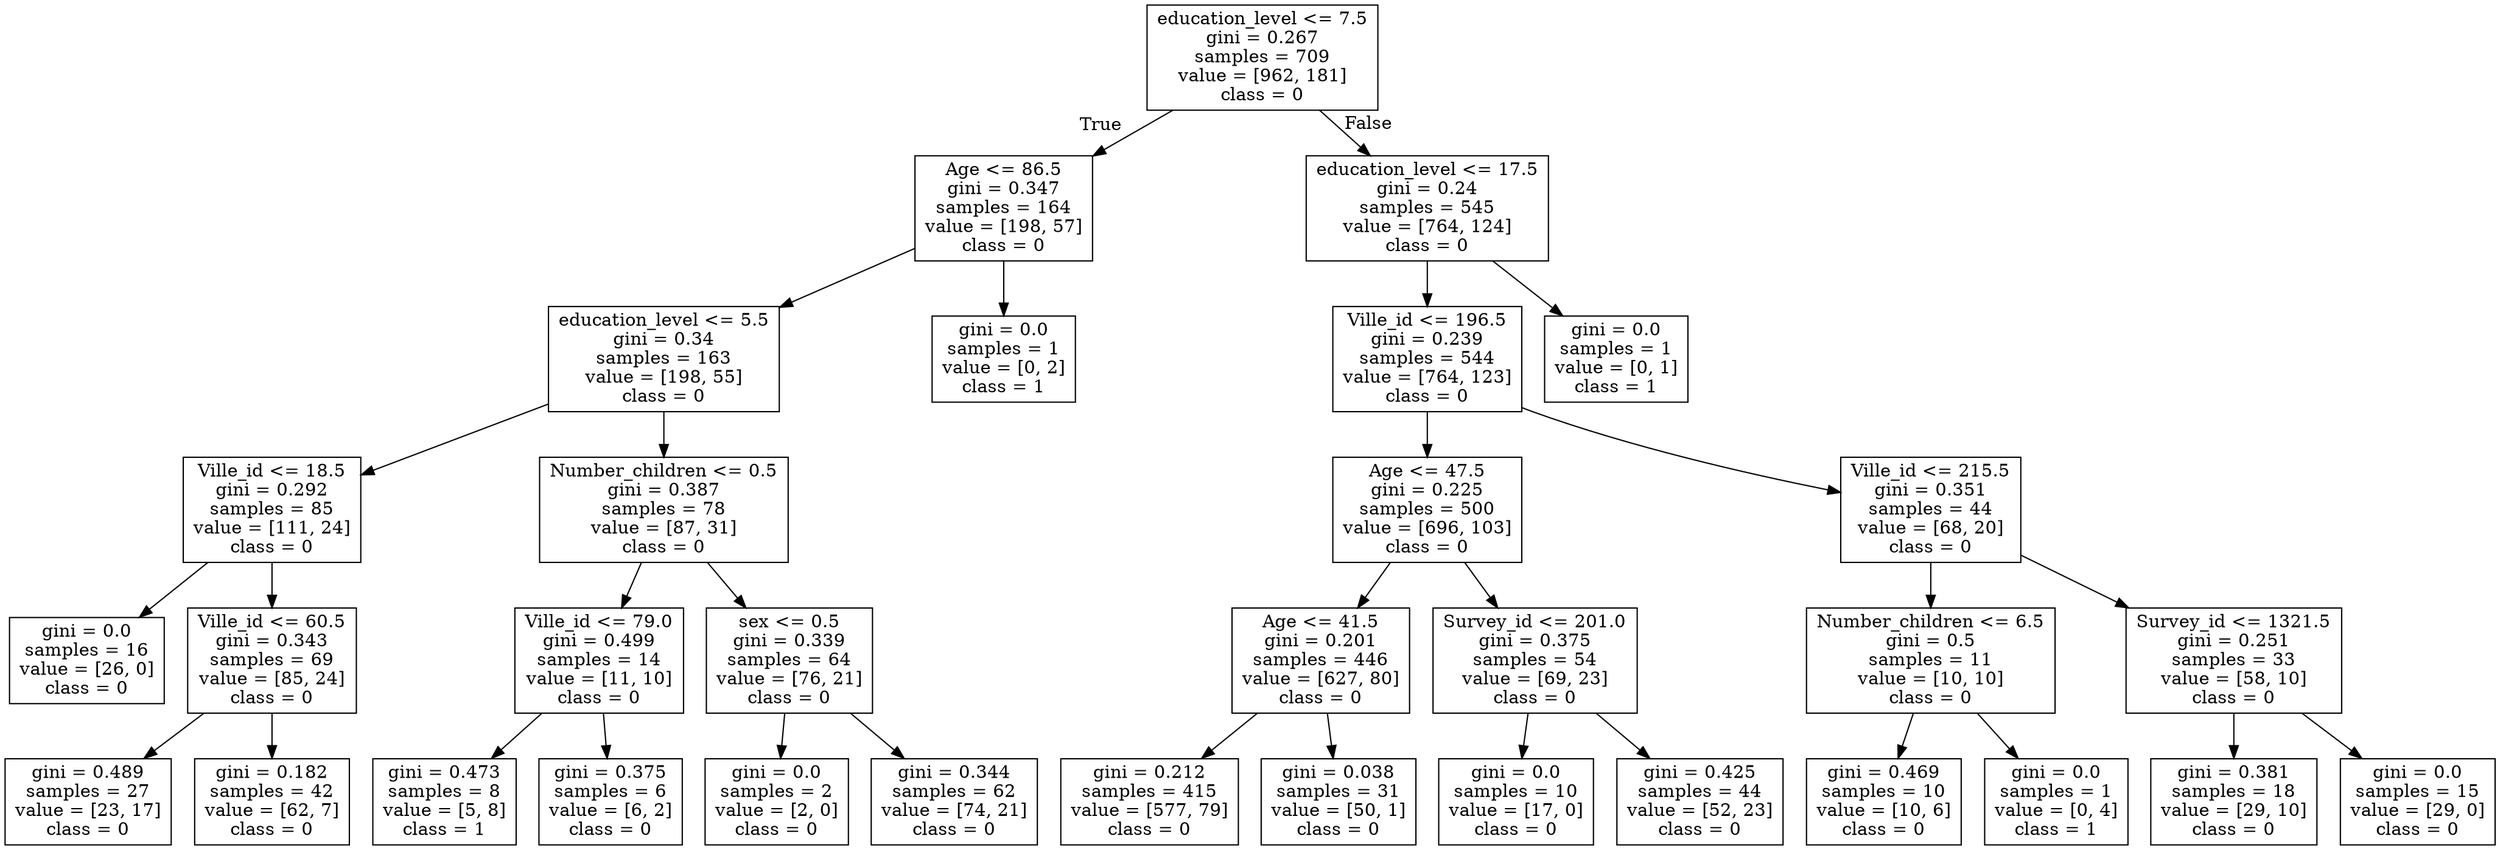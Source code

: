 digraph Tree {
node [shape=box] ;
0 [label="education_level <= 7.5\ngini = 0.267\nsamples = 709\nvalue = [962, 181]\nclass = 0"] ;
1 [label="Age <= 86.5\ngini = 0.347\nsamples = 164\nvalue = [198, 57]\nclass = 0"] ;
0 -> 1 [labeldistance=2.5, labelangle=45, headlabel="True"] ;
2 [label="education_level <= 5.5\ngini = 0.34\nsamples = 163\nvalue = [198, 55]\nclass = 0"] ;
1 -> 2 ;
3 [label="Ville_id <= 18.5\ngini = 0.292\nsamples = 85\nvalue = [111, 24]\nclass = 0"] ;
2 -> 3 ;
4 [label="gini = 0.0\nsamples = 16\nvalue = [26, 0]\nclass = 0"] ;
3 -> 4 ;
5 [label="Ville_id <= 60.5\ngini = 0.343\nsamples = 69\nvalue = [85, 24]\nclass = 0"] ;
3 -> 5 ;
6 [label="gini = 0.489\nsamples = 27\nvalue = [23, 17]\nclass = 0"] ;
5 -> 6 ;
7 [label="gini = 0.182\nsamples = 42\nvalue = [62, 7]\nclass = 0"] ;
5 -> 7 ;
8 [label="Number_children <= 0.5\ngini = 0.387\nsamples = 78\nvalue = [87, 31]\nclass = 0"] ;
2 -> 8 ;
9 [label="Ville_id <= 79.0\ngini = 0.499\nsamples = 14\nvalue = [11, 10]\nclass = 0"] ;
8 -> 9 ;
10 [label="gini = 0.473\nsamples = 8\nvalue = [5, 8]\nclass = 1"] ;
9 -> 10 ;
11 [label="gini = 0.375\nsamples = 6\nvalue = [6, 2]\nclass = 0"] ;
9 -> 11 ;
12 [label="sex <= 0.5\ngini = 0.339\nsamples = 64\nvalue = [76, 21]\nclass = 0"] ;
8 -> 12 ;
13 [label="gini = 0.0\nsamples = 2\nvalue = [2, 0]\nclass = 0"] ;
12 -> 13 ;
14 [label="gini = 0.344\nsamples = 62\nvalue = [74, 21]\nclass = 0"] ;
12 -> 14 ;
15 [label="gini = 0.0\nsamples = 1\nvalue = [0, 2]\nclass = 1"] ;
1 -> 15 ;
16 [label="education_level <= 17.5\ngini = 0.24\nsamples = 545\nvalue = [764, 124]\nclass = 0"] ;
0 -> 16 [labeldistance=2.5, labelangle=-45, headlabel="False"] ;
17 [label="Ville_id <= 196.5\ngini = 0.239\nsamples = 544\nvalue = [764, 123]\nclass = 0"] ;
16 -> 17 ;
18 [label="Age <= 47.5\ngini = 0.225\nsamples = 500\nvalue = [696, 103]\nclass = 0"] ;
17 -> 18 ;
19 [label="Age <= 41.5\ngini = 0.201\nsamples = 446\nvalue = [627, 80]\nclass = 0"] ;
18 -> 19 ;
20 [label="gini = 0.212\nsamples = 415\nvalue = [577, 79]\nclass = 0"] ;
19 -> 20 ;
21 [label="gini = 0.038\nsamples = 31\nvalue = [50, 1]\nclass = 0"] ;
19 -> 21 ;
22 [label="Survey_id <= 201.0\ngini = 0.375\nsamples = 54\nvalue = [69, 23]\nclass = 0"] ;
18 -> 22 ;
23 [label="gini = 0.0\nsamples = 10\nvalue = [17, 0]\nclass = 0"] ;
22 -> 23 ;
24 [label="gini = 0.425\nsamples = 44\nvalue = [52, 23]\nclass = 0"] ;
22 -> 24 ;
25 [label="Ville_id <= 215.5\ngini = 0.351\nsamples = 44\nvalue = [68, 20]\nclass = 0"] ;
17 -> 25 ;
26 [label="Number_children <= 6.5\ngini = 0.5\nsamples = 11\nvalue = [10, 10]\nclass = 0"] ;
25 -> 26 ;
27 [label="gini = 0.469\nsamples = 10\nvalue = [10, 6]\nclass = 0"] ;
26 -> 27 ;
28 [label="gini = 0.0\nsamples = 1\nvalue = [0, 4]\nclass = 1"] ;
26 -> 28 ;
29 [label="Survey_id <= 1321.5\ngini = 0.251\nsamples = 33\nvalue = [58, 10]\nclass = 0"] ;
25 -> 29 ;
30 [label="gini = 0.381\nsamples = 18\nvalue = [29, 10]\nclass = 0"] ;
29 -> 30 ;
31 [label="gini = 0.0\nsamples = 15\nvalue = [29, 0]\nclass = 0"] ;
29 -> 31 ;
32 [label="gini = 0.0\nsamples = 1\nvalue = [0, 1]\nclass = 1"] ;
16 -> 32 ;
}